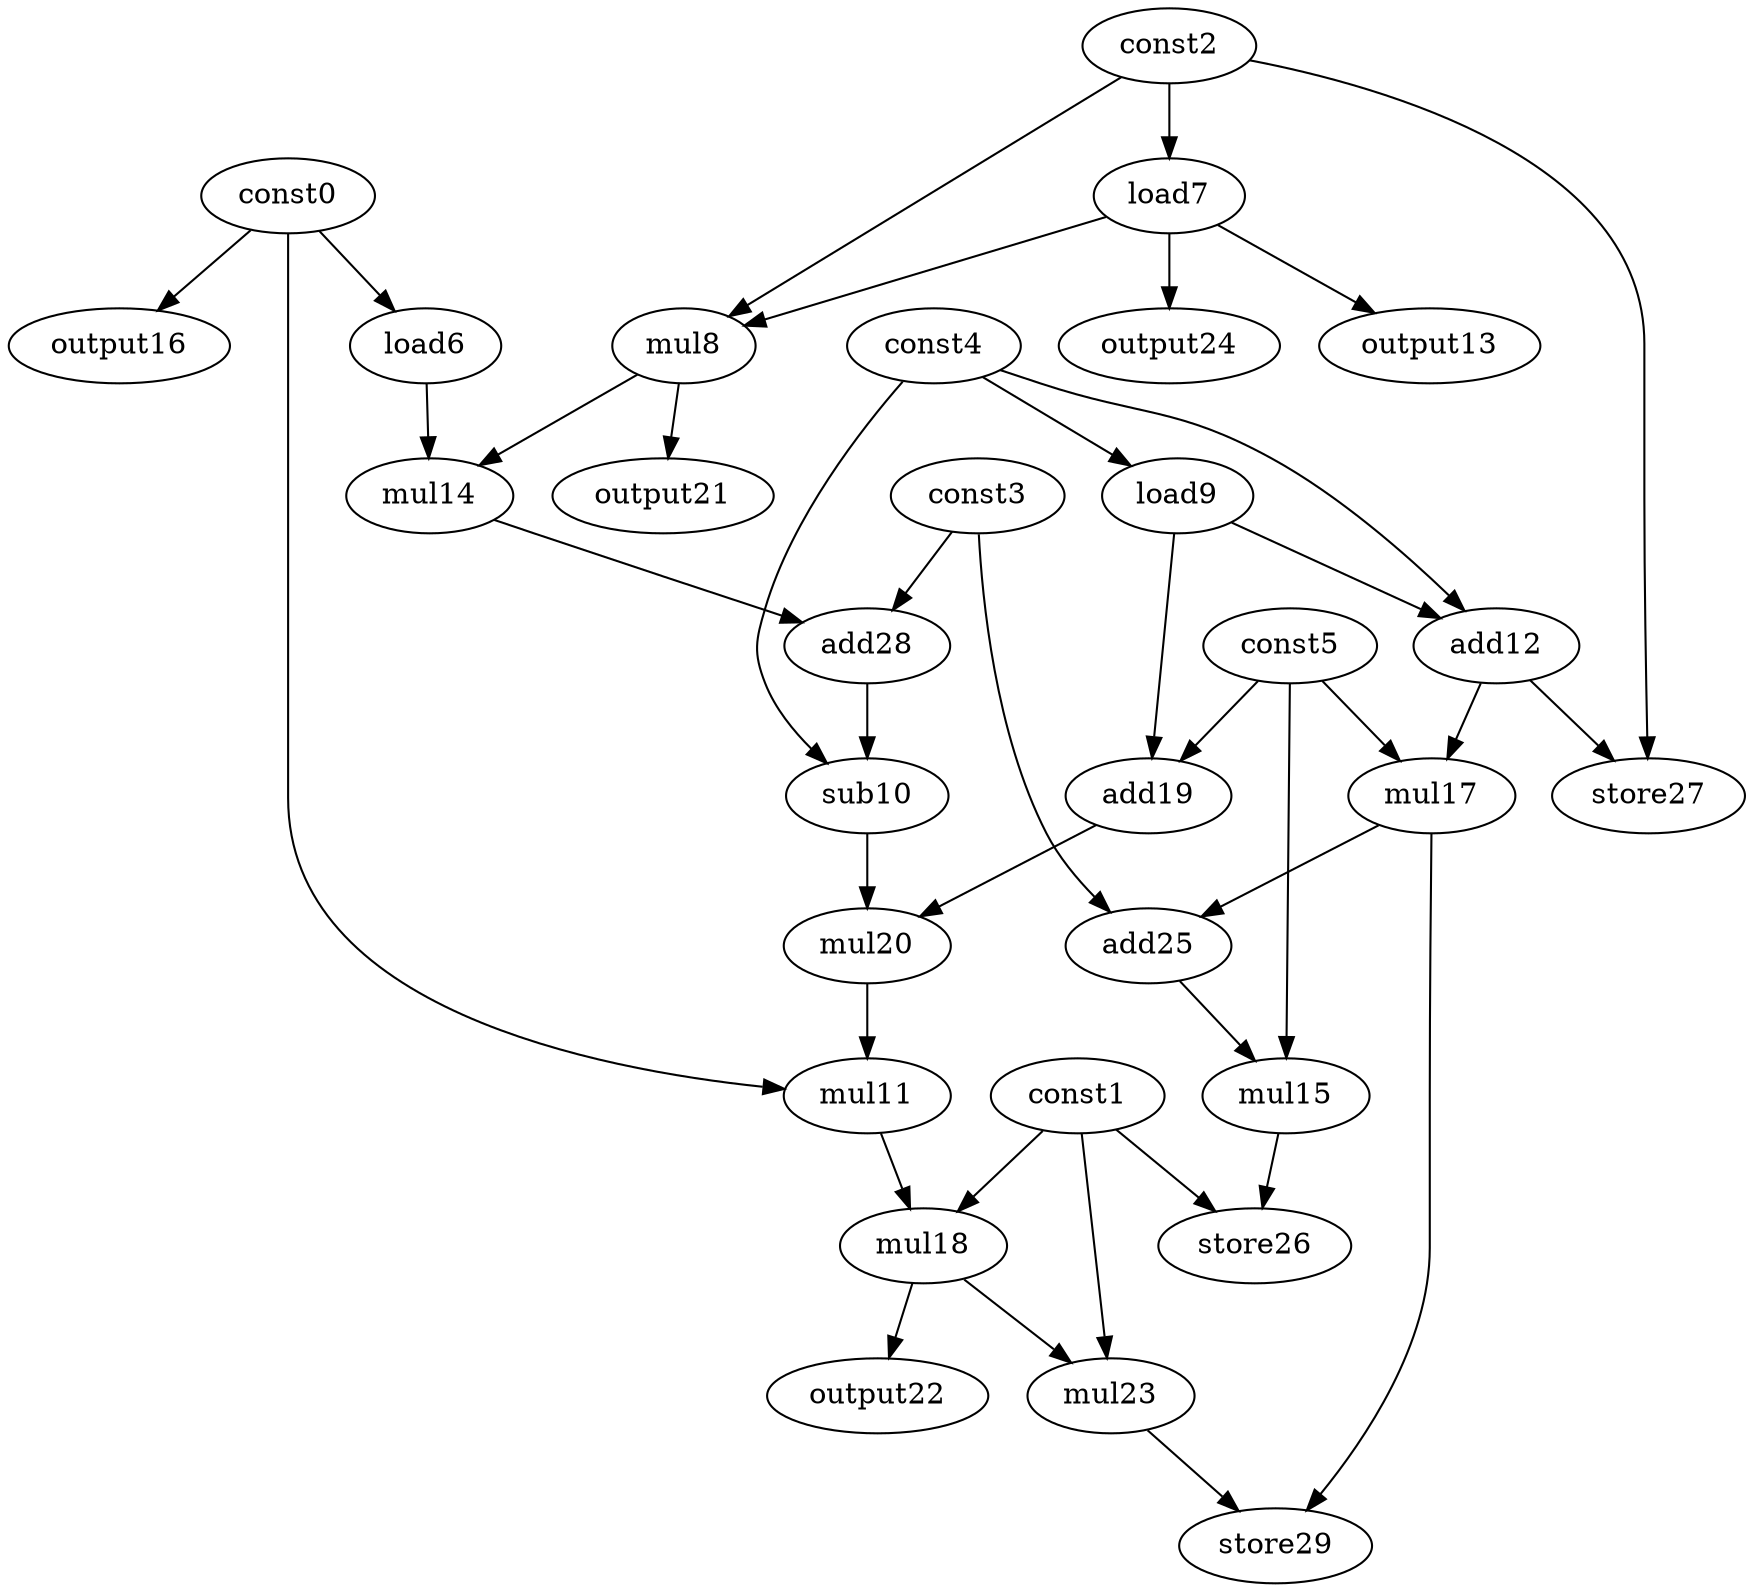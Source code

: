 digraph G { 
const0[opcode=const]; 
const1[opcode=const]; 
const2[opcode=const]; 
const3[opcode=const]; 
const4[opcode=const]; 
const5[opcode=const]; 
load6[opcode=load]; 
load7[opcode=load]; 
mul8[opcode=mul]; 
load9[opcode=load]; 
sub10[opcode=sub]; 
mul11[opcode=mul]; 
add12[opcode=add]; 
output13[opcode=output]; 
mul14[opcode=mul]; 
mul15[opcode=mul]; 
output16[opcode=output]; 
mul17[opcode=mul]; 
mul18[opcode=mul]; 
add19[opcode=add]; 
mul20[opcode=mul]; 
output21[opcode=output]; 
output22[opcode=output]; 
mul23[opcode=mul]; 
output24[opcode=output]; 
add25[opcode=add]; 
store26[opcode=store]; 
store27[opcode=store]; 
add28[opcode=add]; 
store29[opcode=store]; 
const0->load6[operand=0];
const2->load7[operand=0];
const4->load9[operand=0];
const0->output16[operand=0];
const2->mul8[operand=0];
load7->mul8[operand=1];
load9->add12[operand=0];
const4->add12[operand=1];
load7->output13[operand=0];
load9->add19[operand=0];
const5->add19[operand=1];
load7->output24[operand=0];
mul8->mul14[operand=0];
load6->mul14[operand=1];
add12->mul17[operand=0];
const5->mul17[operand=1];
mul8->output21[operand=0];
const2->store27[operand=0];
add12->store27[operand=1];
mul17->add25[operand=0];
const3->add25[operand=1];
const3->add28[operand=0];
mul14->add28[operand=1];
const4->sub10[operand=0];
add28->sub10[operand=1];
add25->mul15[operand=0];
const5->mul15[operand=1];
sub10->mul20[operand=0];
add19->mul20[operand=1];
const1->store26[operand=0];
mul15->store26[operand=1];
const0->mul11[operand=0];
mul20->mul11[operand=1];
const1->mul18[operand=0];
mul11->mul18[operand=1];
mul18->output22[operand=0];
const1->mul23[operand=0];
mul18->mul23[operand=1];
mul17->store29[operand=0];
mul23->store29[operand=1];
}
